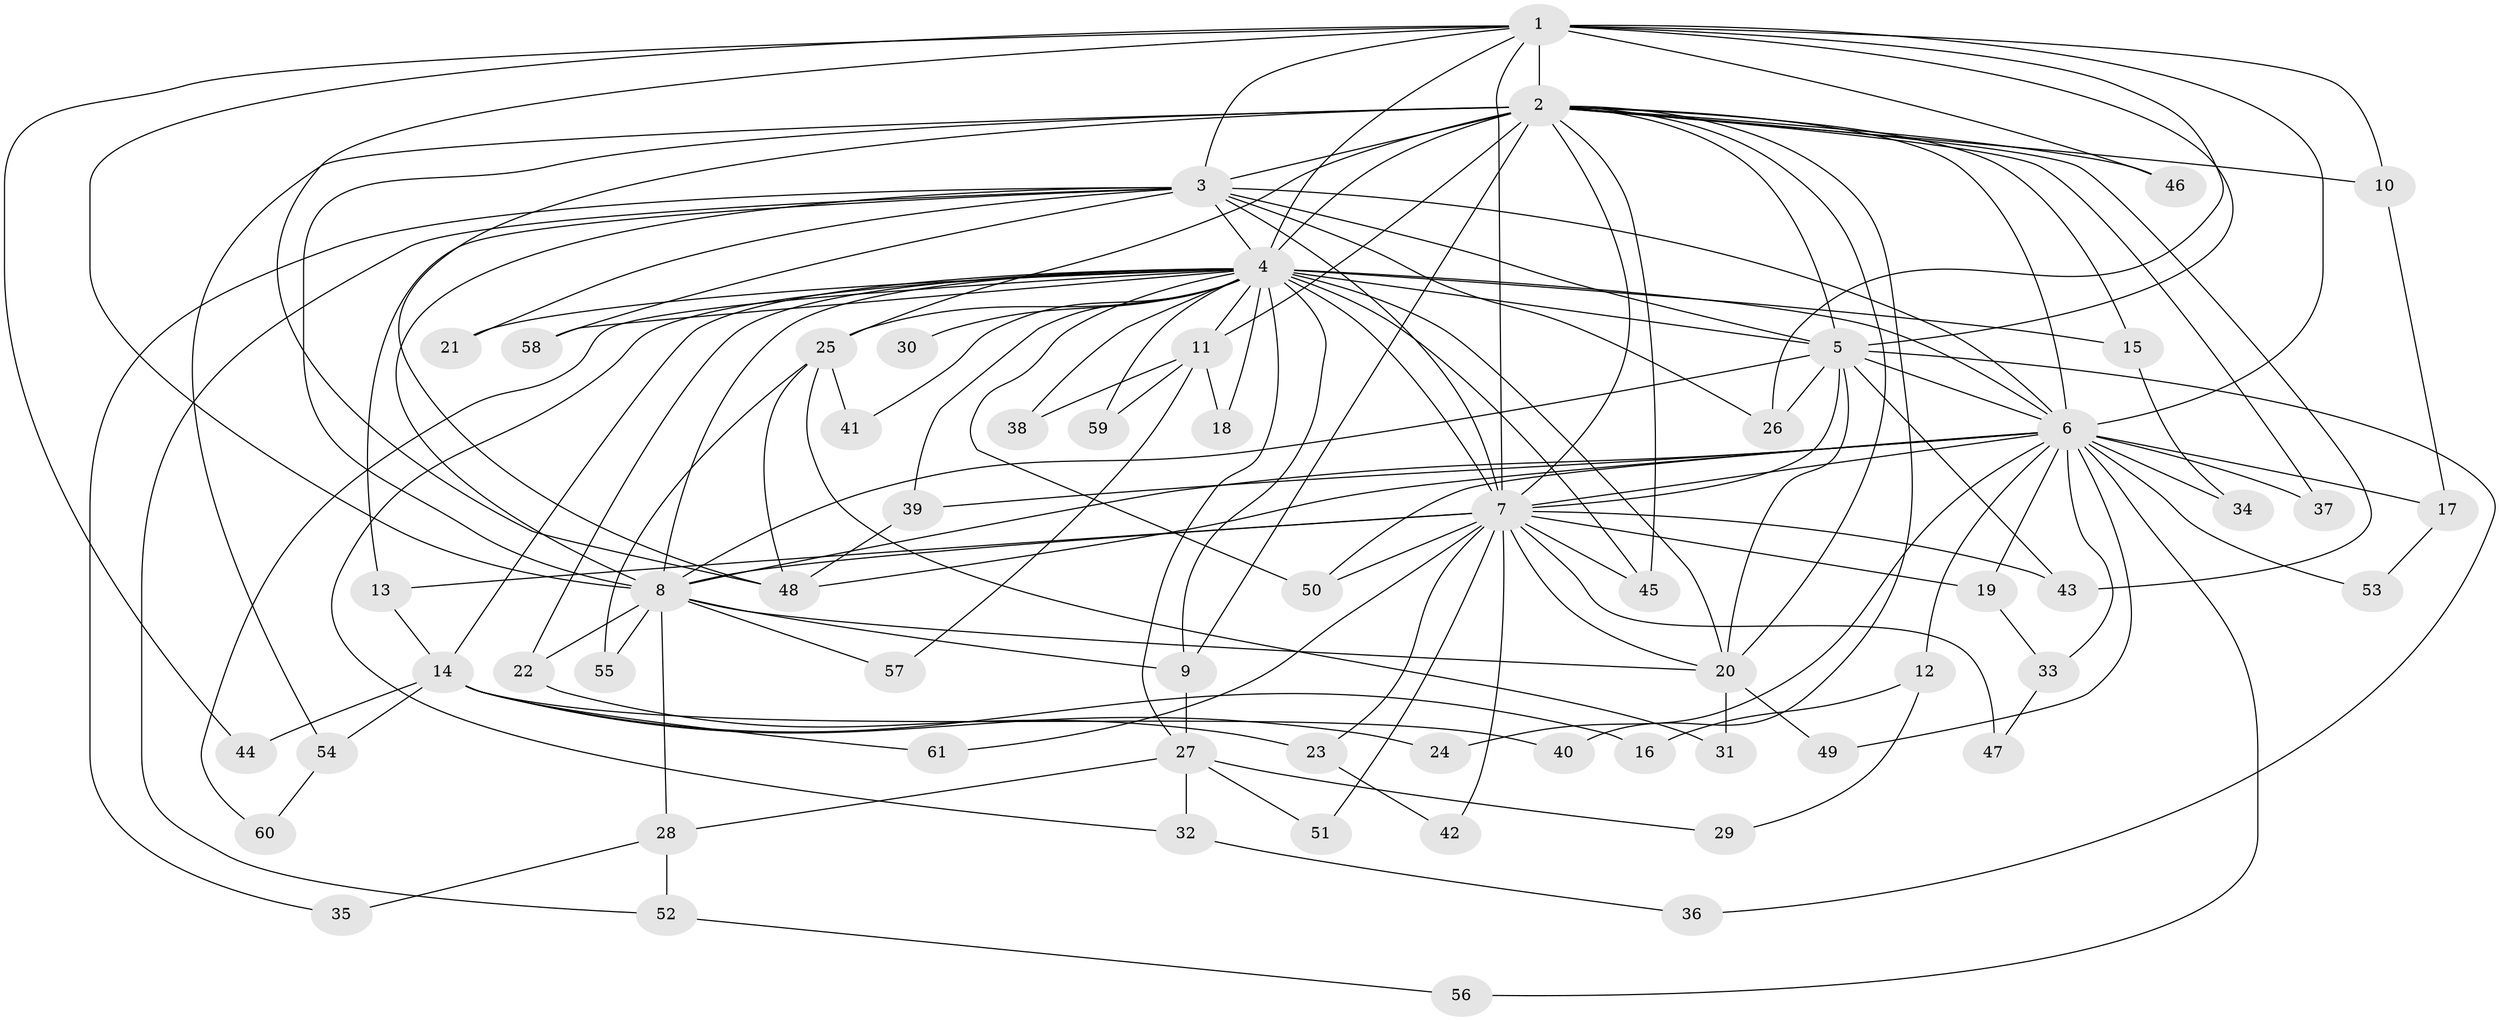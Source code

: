 // original degree distribution, {17: 0.023529411764705882, 21: 0.03529411764705882, 16: 0.011764705882352941, 22: 0.011764705882352941, 14: 0.011764705882352941, 24: 0.011764705882352941, 15: 0.011764705882352941, 4: 0.047058823529411764, 3: 0.24705882352941178, 6: 0.023529411764705882, 8: 0.011764705882352941, 2: 0.5176470588235295, 5: 0.03529411764705882}
// Generated by graph-tools (version 1.1) at 2025/49/03/04/25 22:49:31]
// undirected, 61 vertices, 143 edges
graph export_dot {
  node [color=gray90,style=filled];
  1;
  2;
  3;
  4;
  5;
  6;
  7;
  8;
  9;
  10;
  11;
  12;
  13;
  14;
  15;
  16;
  17;
  18;
  19;
  20;
  21;
  22;
  23;
  24;
  25;
  26;
  27;
  28;
  29;
  30;
  31;
  32;
  33;
  34;
  35;
  36;
  37;
  38;
  39;
  40;
  41;
  42;
  43;
  44;
  45;
  46;
  47;
  48;
  49;
  50;
  51;
  52;
  53;
  54;
  55;
  56;
  57;
  58;
  59;
  60;
  61;
  1 -- 2 [weight=3.0];
  1 -- 3 [weight=2.0];
  1 -- 4 [weight=2.0];
  1 -- 5 [weight=2.0];
  1 -- 6 [weight=1.0];
  1 -- 7 [weight=1.0];
  1 -- 8 [weight=1.0];
  1 -- 10 [weight=1.0];
  1 -- 26 [weight=1.0];
  1 -- 44 [weight=1.0];
  1 -- 46 [weight=1.0];
  1 -- 48 [weight=1.0];
  2 -- 3 [weight=2.0];
  2 -- 4 [weight=4.0];
  2 -- 5 [weight=2.0];
  2 -- 6 [weight=3.0];
  2 -- 7 [weight=2.0];
  2 -- 8 [weight=2.0];
  2 -- 9 [weight=2.0];
  2 -- 10 [weight=1.0];
  2 -- 11 [weight=1.0];
  2 -- 15 [weight=2.0];
  2 -- 20 [weight=1.0];
  2 -- 25 [weight=2.0];
  2 -- 37 [weight=1.0];
  2 -- 40 [weight=1.0];
  2 -- 43 [weight=1.0];
  2 -- 45 [weight=1.0];
  2 -- 46 [weight=1.0];
  2 -- 48 [weight=1.0];
  2 -- 54 [weight=1.0];
  3 -- 4 [weight=2.0];
  3 -- 5 [weight=1.0];
  3 -- 6 [weight=1.0];
  3 -- 7 [weight=1.0];
  3 -- 8 [weight=1.0];
  3 -- 13 [weight=1.0];
  3 -- 21 [weight=1.0];
  3 -- 26 [weight=1.0];
  3 -- 35 [weight=1.0];
  3 -- 52 [weight=1.0];
  3 -- 58 [weight=1.0];
  4 -- 5 [weight=2.0];
  4 -- 6 [weight=2.0];
  4 -- 7 [weight=3.0];
  4 -- 8 [weight=2.0];
  4 -- 9 [weight=1.0];
  4 -- 11 [weight=1.0];
  4 -- 14 [weight=1.0];
  4 -- 15 [weight=1.0];
  4 -- 18 [weight=1.0];
  4 -- 20 [weight=1.0];
  4 -- 21 [weight=1.0];
  4 -- 22 [weight=1.0];
  4 -- 25 [weight=2.0];
  4 -- 27 [weight=1.0];
  4 -- 30 [weight=2.0];
  4 -- 32 [weight=1.0];
  4 -- 38 [weight=1.0];
  4 -- 39 [weight=1.0];
  4 -- 41 [weight=1.0];
  4 -- 45 [weight=1.0];
  4 -- 50 [weight=1.0];
  4 -- 58 [weight=1.0];
  4 -- 59 [weight=1.0];
  4 -- 60 [weight=1.0];
  5 -- 6 [weight=1.0];
  5 -- 7 [weight=1.0];
  5 -- 8 [weight=1.0];
  5 -- 20 [weight=1.0];
  5 -- 26 [weight=1.0];
  5 -- 36 [weight=1.0];
  5 -- 43 [weight=1.0];
  6 -- 7 [weight=1.0];
  6 -- 8 [weight=1.0];
  6 -- 12 [weight=1.0];
  6 -- 17 [weight=1.0];
  6 -- 19 [weight=1.0];
  6 -- 24 [weight=1.0];
  6 -- 33 [weight=1.0];
  6 -- 34 [weight=1.0];
  6 -- 37 [weight=1.0];
  6 -- 39 [weight=1.0];
  6 -- 48 [weight=1.0];
  6 -- 49 [weight=1.0];
  6 -- 50 [weight=1.0];
  6 -- 53 [weight=1.0];
  6 -- 56 [weight=1.0];
  7 -- 8 [weight=1.0];
  7 -- 13 [weight=1.0];
  7 -- 19 [weight=1.0];
  7 -- 20 [weight=1.0];
  7 -- 23 [weight=1.0];
  7 -- 42 [weight=1.0];
  7 -- 43 [weight=1.0];
  7 -- 45 [weight=1.0];
  7 -- 47 [weight=1.0];
  7 -- 50 [weight=1.0];
  7 -- 51 [weight=1.0];
  7 -- 61 [weight=1.0];
  8 -- 9 [weight=1.0];
  8 -- 20 [weight=1.0];
  8 -- 22 [weight=1.0];
  8 -- 28 [weight=1.0];
  8 -- 55 [weight=1.0];
  8 -- 57 [weight=1.0];
  9 -- 27 [weight=1.0];
  10 -- 17 [weight=1.0];
  11 -- 18 [weight=1.0];
  11 -- 38 [weight=1.0];
  11 -- 57 [weight=1.0];
  11 -- 59 [weight=1.0];
  12 -- 16 [weight=1.0];
  12 -- 29 [weight=1.0];
  13 -- 14 [weight=1.0];
  14 -- 16 [weight=1.0];
  14 -- 24 [weight=1.0];
  14 -- 40 [weight=1.0];
  14 -- 44 [weight=1.0];
  14 -- 54 [weight=1.0];
  14 -- 61 [weight=1.0];
  15 -- 34 [weight=1.0];
  17 -- 53 [weight=1.0];
  19 -- 33 [weight=1.0];
  20 -- 31 [weight=1.0];
  20 -- 49 [weight=1.0];
  22 -- 23 [weight=1.0];
  23 -- 42 [weight=1.0];
  25 -- 31 [weight=1.0];
  25 -- 41 [weight=1.0];
  25 -- 48 [weight=1.0];
  25 -- 55 [weight=1.0];
  27 -- 28 [weight=1.0];
  27 -- 29 [weight=1.0];
  27 -- 32 [weight=1.0];
  27 -- 51 [weight=1.0];
  28 -- 35 [weight=1.0];
  28 -- 52 [weight=1.0];
  32 -- 36 [weight=1.0];
  33 -- 47 [weight=1.0];
  39 -- 48 [weight=1.0];
  52 -- 56 [weight=1.0];
  54 -- 60 [weight=1.0];
}
